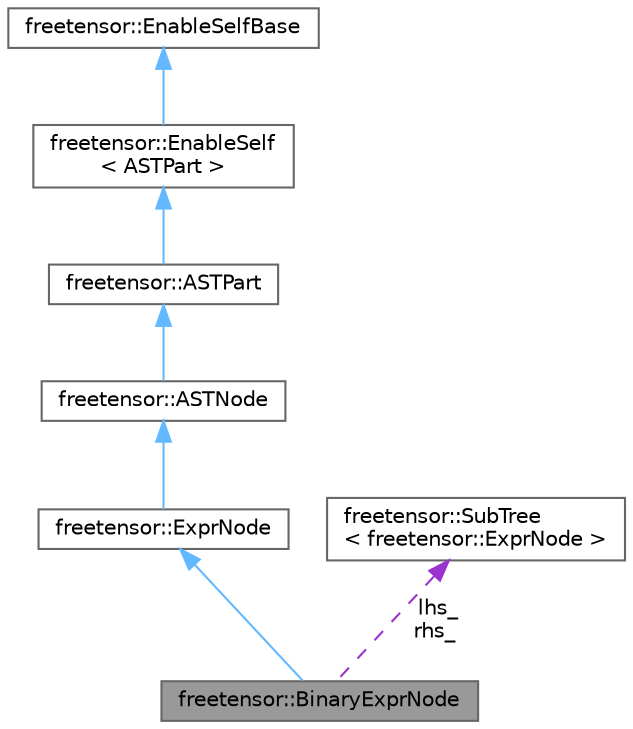 digraph "freetensor::BinaryExprNode"
{
 // LATEX_PDF_SIZE
  bgcolor="transparent";
  edge [fontname=Helvetica,fontsize=10,labelfontname=Helvetica,labelfontsize=10];
  node [fontname=Helvetica,fontsize=10,shape=box,height=0.2,width=0.4];
  Node1 [label="freetensor::BinaryExprNode",height=0.2,width=0.4,color="gray40", fillcolor="grey60", style="filled", fontcolor="black",tooltip=" "];
  Node2 -> Node1 [dir="back",color="steelblue1",style="solid"];
  Node2 [label="freetensor::ExprNode",height=0.2,width=0.4,color="gray40", fillcolor="white", style="filled",URL="$classfreetensor_1_1ExprNode.html",tooltip=" "];
  Node3 -> Node2 [dir="back",color="steelblue1",style="solid"];
  Node3 [label="freetensor::ASTNode",height=0.2,width=0.4,color="gray40", fillcolor="white", style="filled",URL="$classfreetensor_1_1ASTNode.html",tooltip=" "];
  Node4 -> Node3 [dir="back",color="steelblue1",style="solid"];
  Node4 [label="freetensor::ASTPart",height=0.2,width=0.4,color="gray40", fillcolor="white", style="filled",URL="$classfreetensor_1_1ASTPart.html",tooltip=" "];
  Node5 -> Node4 [dir="back",color="steelblue1",style="solid"];
  Node5 [label="freetensor::EnableSelf\l\< ASTPart \>",height=0.2,width=0.4,color="gray40", fillcolor="white", style="filled",URL="$classfreetensor_1_1EnableSelf.html",tooltip=" "];
  Node6 -> Node5 [dir="back",color="steelblue1",style="solid"];
  Node6 [label="freetensor::EnableSelfBase",height=0.2,width=0.4,color="gray40", fillcolor="white", style="filled",URL="$classfreetensor_1_1EnableSelfBase.html",tooltip=" "];
  Node7 -> Node1 [dir="back",color="darkorchid3",style="dashed",label=" lhs_\nrhs_" ];
  Node7 [label="freetensor::SubTree\l\< freetensor::ExprNode \>",height=0.2,width=0.4,color="gray40", fillcolor="white", style="filled",URL="$classfreetensor_1_1SubTree.html",tooltip=" "];
}
